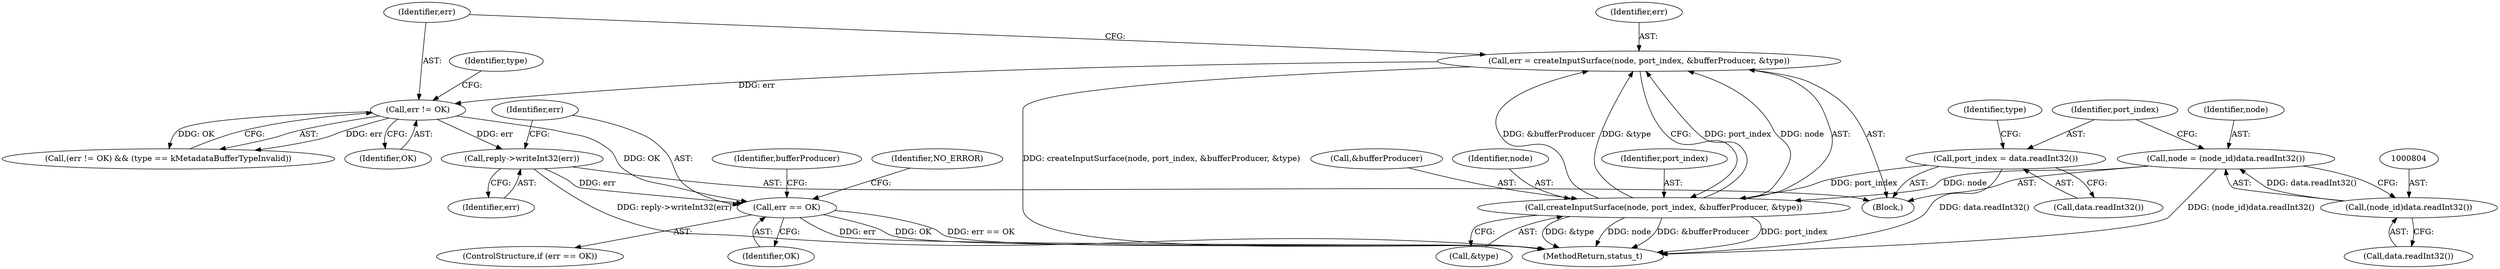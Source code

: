 digraph "0_Android_db829699d3293f254a7387894303451a91278986@API" {
"1000839" [label="(Call,reply->writeInt32(err))"];
"1000827" [label="(Call,err != OK)"];
"1000816" [label="(Call,err = createInputSurface(node, port_index, &bufferProducer, &type))"];
"1000818" [label="(Call,createInputSurface(node, port_index, &bufferProducer, &type))"];
"1000801" [label="(Call,node = (node_id)data.readInt32())"];
"1000803" [label="(Call,(node_id)data.readInt32())"];
"1000807" [label="(Call,port_index = data.readInt32())"];
"1000842" [label="(Call,err == OK)"];
"1001364" [label="(MethodReturn,status_t)"];
"1000807" [label="(Call,port_index = data.readInt32())"];
"1000826" [label="(Call,(err != OK) && (type == kMetadataBufferTypeInvalid))"];
"1000828" [label="(Identifier,err)"];
"1000809" [label="(Call,data.readInt32())"];
"1000850" [label="(Identifier,NO_ERROR)"];
"1000827" [label="(Call,err != OK)"];
"1000823" [label="(Call,&type)"];
"1000848" [label="(Identifier,bufferProducer)"];
"1000816" [label="(Call,err = createInputSurface(node, port_index, &bufferProducer, &type))"];
"1000843" [label="(Identifier,err)"];
"1000840" [label="(Identifier,err)"];
"1000842" [label="(Call,err == OK)"];
"1000829" [label="(Identifier,OK)"];
"1000803" [label="(Call,(node_id)data.readInt32())"];
"1000821" [label="(Call,&bufferProducer)"];
"1000818" [label="(Call,createInputSurface(node, port_index, &bufferProducer, &type))"];
"1000802" [label="(Identifier,node)"];
"1000819" [label="(Identifier,node)"];
"1000831" [label="(Identifier,type)"];
"1000839" [label="(Call,reply->writeInt32(err))"];
"1000817" [label="(Identifier,err)"];
"1000805" [label="(Call,data.readInt32())"];
"1000813" [label="(Identifier,type)"];
"1000801" [label="(Call,node = (node_id)data.readInt32())"];
"1000795" [label="(Block,)"];
"1000841" [label="(ControlStructure,if (err == OK))"];
"1000820" [label="(Identifier,port_index)"];
"1000844" [label="(Identifier,OK)"];
"1000808" [label="(Identifier,port_index)"];
"1000839" -> "1000795"  [label="AST: "];
"1000839" -> "1000840"  [label="CFG: "];
"1000840" -> "1000839"  [label="AST: "];
"1000843" -> "1000839"  [label="CFG: "];
"1000839" -> "1001364"  [label="DDG: reply->writeInt32(err)"];
"1000827" -> "1000839"  [label="DDG: err"];
"1000839" -> "1000842"  [label="DDG: err"];
"1000827" -> "1000826"  [label="AST: "];
"1000827" -> "1000829"  [label="CFG: "];
"1000828" -> "1000827"  [label="AST: "];
"1000829" -> "1000827"  [label="AST: "];
"1000831" -> "1000827"  [label="CFG: "];
"1000826" -> "1000827"  [label="CFG: "];
"1000827" -> "1000826"  [label="DDG: err"];
"1000827" -> "1000826"  [label="DDG: OK"];
"1000816" -> "1000827"  [label="DDG: err"];
"1000827" -> "1000842"  [label="DDG: OK"];
"1000816" -> "1000795"  [label="AST: "];
"1000816" -> "1000818"  [label="CFG: "];
"1000817" -> "1000816"  [label="AST: "];
"1000818" -> "1000816"  [label="AST: "];
"1000828" -> "1000816"  [label="CFG: "];
"1000816" -> "1001364"  [label="DDG: createInputSurface(node, port_index, &bufferProducer, &type)"];
"1000818" -> "1000816"  [label="DDG: node"];
"1000818" -> "1000816"  [label="DDG: port_index"];
"1000818" -> "1000816"  [label="DDG: &bufferProducer"];
"1000818" -> "1000816"  [label="DDG: &type"];
"1000818" -> "1000823"  [label="CFG: "];
"1000819" -> "1000818"  [label="AST: "];
"1000820" -> "1000818"  [label="AST: "];
"1000821" -> "1000818"  [label="AST: "];
"1000823" -> "1000818"  [label="AST: "];
"1000818" -> "1001364"  [label="DDG: port_index"];
"1000818" -> "1001364"  [label="DDG: &type"];
"1000818" -> "1001364"  [label="DDG: node"];
"1000818" -> "1001364"  [label="DDG: &bufferProducer"];
"1000801" -> "1000818"  [label="DDG: node"];
"1000807" -> "1000818"  [label="DDG: port_index"];
"1000801" -> "1000795"  [label="AST: "];
"1000801" -> "1000803"  [label="CFG: "];
"1000802" -> "1000801"  [label="AST: "];
"1000803" -> "1000801"  [label="AST: "];
"1000808" -> "1000801"  [label="CFG: "];
"1000801" -> "1001364"  [label="DDG: (node_id)data.readInt32()"];
"1000803" -> "1000801"  [label="DDG: data.readInt32()"];
"1000803" -> "1000805"  [label="CFG: "];
"1000804" -> "1000803"  [label="AST: "];
"1000805" -> "1000803"  [label="AST: "];
"1000807" -> "1000795"  [label="AST: "];
"1000807" -> "1000809"  [label="CFG: "];
"1000808" -> "1000807"  [label="AST: "];
"1000809" -> "1000807"  [label="AST: "];
"1000813" -> "1000807"  [label="CFG: "];
"1000807" -> "1001364"  [label="DDG: data.readInt32()"];
"1000842" -> "1000841"  [label="AST: "];
"1000842" -> "1000844"  [label="CFG: "];
"1000843" -> "1000842"  [label="AST: "];
"1000844" -> "1000842"  [label="AST: "];
"1000848" -> "1000842"  [label="CFG: "];
"1000850" -> "1000842"  [label="CFG: "];
"1000842" -> "1001364"  [label="DDG: err"];
"1000842" -> "1001364"  [label="DDG: OK"];
"1000842" -> "1001364"  [label="DDG: err == OK"];
}
